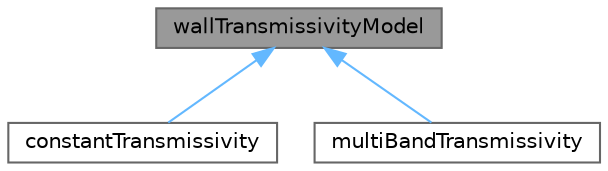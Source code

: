 digraph "wallTransmissivityModel"
{
 // LATEX_PDF_SIZE
  bgcolor="transparent";
  edge [fontname=Helvetica,fontsize=10,labelfontname=Helvetica,labelfontsize=10];
  node [fontname=Helvetica,fontsize=10,shape=box,height=0.2,width=0.4];
  Node1 [id="Node000001",label="wallTransmissivityModel",height=0.2,width=0.4,color="gray40", fillcolor="grey60", style="filled", fontcolor="black",tooltip="Base class for wall transmissivity models."];
  Node1 -> Node2 [id="edge1_Node000001_Node000002",dir="back",color="steelblue1",style="solid",tooltip=" "];
  Node2 [id="Node000002",label="constantTransmissivity",height=0.2,width=0.4,color="gray40", fillcolor="white", style="filled",URL="$classFoam_1_1radiation_1_1constantTransmissivity.html",tooltip="Constant radiation transmissivity coefficient."];
  Node1 -> Node3 [id="edge2_Node000001_Node000003",dir="back",color="steelblue1",style="solid",tooltip=" "];
  Node3 [id="Node000003",label="multiBandTransmissivity",height=0.2,width=0.4,color="gray40", fillcolor="white", style="filled",URL="$classFoam_1_1radiation_1_1multiBandTransmissivity.html",tooltip="multiBandTransmissivity radiation transmissivity for solids."];
}

